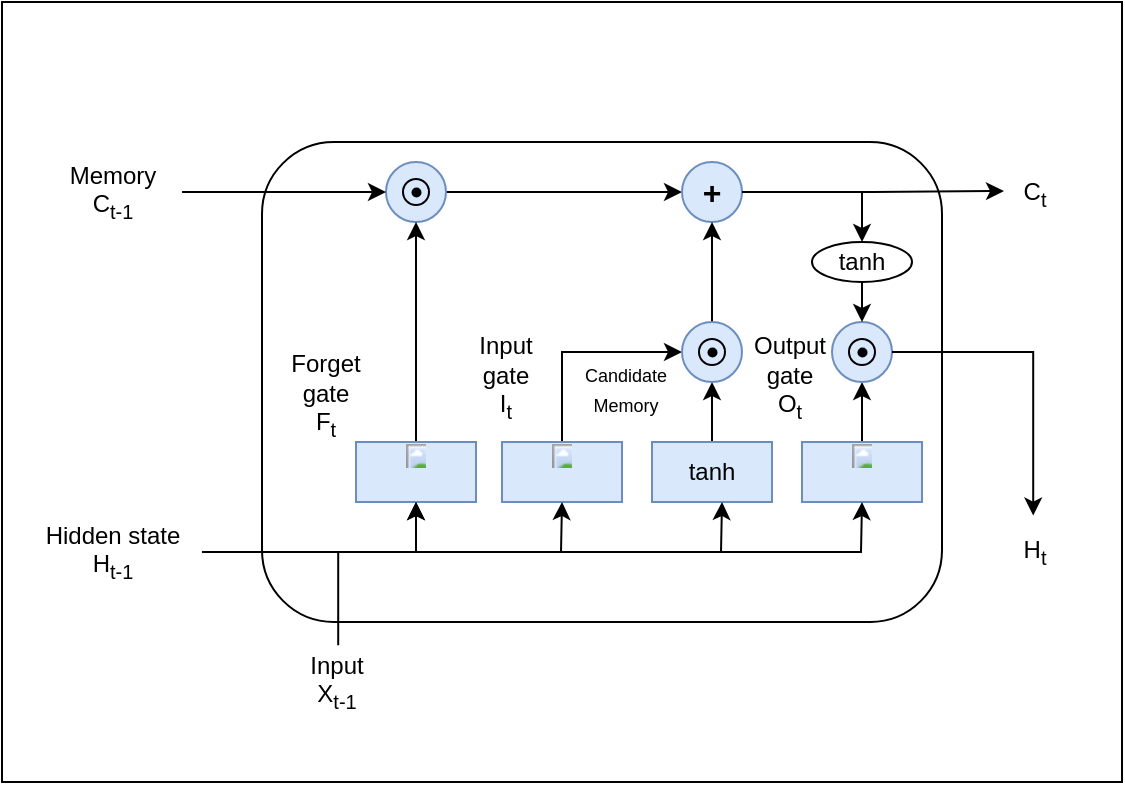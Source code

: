 <mxfile version="22.1.7" type="google">
  <diagram name="Page-1" id="21kfyhoEaBZoShSMe2v0">
    <mxGraphModel grid="1" page="1" gridSize="10" guides="1" tooltips="1" connect="1" arrows="1" fold="1" pageScale="1" pageWidth="850" pageHeight="1100" math="0" shadow="0">
      <root>
        <mxCell id="0" />
        <mxCell id="1" parent="0" />
        <mxCell id="N0OJUPgVp3LlAyUghiyL-50" value="" style="rounded=0;whiteSpace=wrap;html=1;" vertex="1" parent="1">
          <mxGeometry x="50" y="160" width="560" height="390" as="geometry" />
        </mxCell>
        <mxCell id="N0OJUPgVp3LlAyUghiyL-2" value="" style="rounded=1;whiteSpace=wrap;html=1;movable=0;resizable=0;rotatable=0;deletable=0;editable=0;locked=1;connectable=0;" vertex="1" parent="1">
          <mxGeometry x="180" y="230" width="340" height="240" as="geometry" />
        </mxCell>
        <mxCell id="N0OJUPgVp3LlAyUghiyL-16" style="edgeStyle=orthogonalEdgeStyle;rounded=0;orthogonalLoop=1;jettySize=auto;html=1;exitX=1;exitY=0.5;exitDx=0;exitDy=0;entryX=0;entryY=0.5;entryDx=0;entryDy=0;movable=0;resizable=0;rotatable=0;deletable=0;editable=0;locked=1;connectable=0;" edge="1" parent="1" source="N0OJUPgVp3LlAyUghiyL-3" target="N0OJUPgVp3LlAyUghiyL-4">
          <mxGeometry relative="1" as="geometry" />
        </mxCell>
        <mxCell id="N0OJUPgVp3LlAyUghiyL-3" value="" style="ellipse;whiteSpace=wrap;html=1;aspect=fixed;fillColor=#dae8fc;strokeColor=#6c8ebf;movable=0;resizable=0;rotatable=0;deletable=0;editable=0;locked=1;connectable=0;" vertex="1" parent="1">
          <mxGeometry x="242" y="240" width="30" height="30" as="geometry" />
        </mxCell>
        <mxCell id="N0OJUPgVp3LlAyUghiyL-41" style="edgeStyle=orthogonalEdgeStyle;rounded=0;orthogonalLoop=1;jettySize=auto;html=1;exitX=1;exitY=0.5;exitDx=0;exitDy=0;entryX=0.5;entryY=0;entryDx=0;entryDy=0;movable=0;resizable=0;rotatable=0;deletable=0;editable=0;locked=1;connectable=0;" edge="1" parent="1" source="N0OJUPgVp3LlAyUghiyL-4" target="N0OJUPgVp3LlAyUghiyL-36">
          <mxGeometry relative="1" as="geometry" />
        </mxCell>
        <mxCell id="N0OJUPgVp3LlAyUghiyL-4" value="&lt;font style=&quot;font-size: 16px;&quot;&gt;&lt;b&gt;+&lt;/b&gt;&lt;/font&gt;" style="ellipse;whiteSpace=wrap;html=1;aspect=fixed;fillColor=#dae8fc;strokeColor=#6c8ebf;movable=0;resizable=0;rotatable=0;deletable=0;editable=0;locked=1;connectable=0;" vertex="1" parent="1">
          <mxGeometry x="390" y="240" width="30" height="30" as="geometry" />
        </mxCell>
        <mxCell id="N0OJUPgVp3LlAyUghiyL-22" style="edgeStyle=orthogonalEdgeStyle;rounded=0;orthogonalLoop=1;jettySize=auto;html=1;entryX=0.5;entryY=1;entryDx=0;entryDy=0;movable=0;resizable=0;rotatable=0;deletable=0;editable=0;locked=1;connectable=0;" edge="1" parent="1" source="N0OJUPgVp3LlAyUghiyL-7" target="N0OJUPgVp3LlAyUghiyL-3">
          <mxGeometry relative="1" as="geometry" />
        </mxCell>
        <mxCell id="N0OJUPgVp3LlAyUghiyL-7" value="&lt;img style=&quot;border: 0px; vertical-align: -0.338ex; display: inline-block; color: rgb(32, 33, 34); font-family: sans-serif; font-size: 14px; background-color: rgb(248, 249, 250); width: 1.33ex; height: 1.676ex;&quot; alt=&quot;\sigma&quot; aria-hidden=&quot;true&quot; class=&quot;mwe-math-fallback-image-inline mw-invert&quot; src=&quot;https://wikimedia.org/api/rest_v1/media/math/render/svg/59f59b7c3e6fdb1d0365a494b81fb9a696138c36&quot;&gt;" style="rounded=0;whiteSpace=wrap;html=1;fillColor=#dae8fc;strokeColor=#6c8ebf;movable=0;resizable=0;rotatable=0;deletable=0;editable=0;locked=1;connectable=0;" vertex="1" parent="1">
          <mxGeometry x="227" y="380" width="60" height="30" as="geometry" />
        </mxCell>
        <mxCell id="N0OJUPgVp3LlAyUghiyL-38" style="edgeStyle=orthogonalEdgeStyle;rounded=0;orthogonalLoop=1;jettySize=auto;html=1;exitX=0.5;exitY=0;exitDx=0;exitDy=0;entryX=0;entryY=0.5;entryDx=0;entryDy=0;movable=0;resizable=0;rotatable=0;deletable=0;editable=0;locked=1;connectable=0;" edge="1" parent="1" source="N0OJUPgVp3LlAyUghiyL-8" target="N0OJUPgVp3LlAyUghiyL-30">
          <mxGeometry relative="1" as="geometry" />
        </mxCell>
        <mxCell id="N0OJUPgVp3LlAyUghiyL-8" value="&lt;img style=&quot;border: 0px; vertical-align: -0.338ex; display: inline-block; color: rgb(32, 33, 34); font-family: sans-serif; font-size: 14px; background-color: rgb(248, 249, 250); width: 1.33ex; height: 1.676ex;&quot; alt=&quot;\sigma&quot; aria-hidden=&quot;true&quot; class=&quot;mwe-math-fallback-image-inline mw-invert&quot; src=&quot;https://wikimedia.org/api/rest_v1/media/math/render/svg/59f59b7c3e6fdb1d0365a494b81fb9a696138c36&quot;&gt;" style="rounded=0;whiteSpace=wrap;html=1;fillColor=#dae8fc;strokeColor=#6c8ebf;movable=0;resizable=0;rotatable=0;deletable=0;editable=0;locked=1;connectable=0;" vertex="1" parent="1">
          <mxGeometry x="300" y="380" width="60" height="30" as="geometry" />
        </mxCell>
        <mxCell id="N0OJUPgVp3LlAyUghiyL-39" style="edgeStyle=orthogonalEdgeStyle;rounded=0;orthogonalLoop=1;jettySize=auto;html=1;exitX=0.5;exitY=0;exitDx=0;exitDy=0;entryX=0.5;entryY=1;entryDx=0;entryDy=0;movable=0;resizable=0;rotatable=0;deletable=0;editable=0;locked=1;connectable=0;" edge="1" parent="1" source="N0OJUPgVp3LlAyUghiyL-9" target="N0OJUPgVp3LlAyUghiyL-30">
          <mxGeometry relative="1" as="geometry" />
        </mxCell>
        <mxCell id="N0OJUPgVp3LlAyUghiyL-9" value="tanh" style="rounded=0;whiteSpace=wrap;html=1;fillColor=#dae8fc;strokeColor=#6c8ebf;movable=0;resizable=0;rotatable=0;deletable=0;editable=0;locked=1;connectable=0;" vertex="1" parent="1">
          <mxGeometry x="375" y="380" width="60" height="30" as="geometry" />
        </mxCell>
        <mxCell id="N0OJUPgVp3LlAyUghiyL-42" style="edgeStyle=orthogonalEdgeStyle;rounded=0;orthogonalLoop=1;jettySize=auto;html=1;exitX=0.5;exitY=0;exitDx=0;exitDy=0;entryX=0.5;entryY=1;entryDx=0;entryDy=0;movable=0;resizable=0;rotatable=0;deletable=0;editable=0;locked=1;connectable=0;" edge="1" parent="1" source="N0OJUPgVp3LlAyUghiyL-10" target="N0OJUPgVp3LlAyUghiyL-33">
          <mxGeometry relative="1" as="geometry" />
        </mxCell>
        <mxCell id="N0OJUPgVp3LlAyUghiyL-10" value="&lt;img style=&quot;border: 0px; vertical-align: -0.338ex; display: inline-block; color: rgb(32, 33, 34); font-family: sans-serif; font-size: 14px; background-color: rgb(248, 249, 250); width: 1.33ex; height: 1.676ex;&quot; alt=&quot;\sigma&quot; aria-hidden=&quot;true&quot; class=&quot;mwe-math-fallback-image-inline mw-invert&quot; src=&quot;https://wikimedia.org/api/rest_v1/media/math/render/svg/59f59b7c3e6fdb1d0365a494b81fb9a696138c36&quot;&gt;" style="rounded=0;whiteSpace=wrap;html=1;fillColor=#dae8fc;strokeColor=#6c8ebf;movable=0;resizable=0;rotatable=0;deletable=0;editable=0;locked=1;connectable=0;" vertex="1" parent="1">
          <mxGeometry x="450" y="380" width="60" height="30" as="geometry" />
        </mxCell>
        <mxCell id="N0OJUPgVp3LlAyUghiyL-13" style="edgeStyle=orthogonalEdgeStyle;rounded=0;orthogonalLoop=1;jettySize=auto;html=1;entryX=0;entryY=0.5;entryDx=0;entryDy=0;movable=0;resizable=0;rotatable=0;deletable=0;editable=0;locked=1;connectable=0;" edge="1" parent="1" source="N0OJUPgVp3LlAyUghiyL-11" target="N0OJUPgVp3LlAyUghiyL-3">
          <mxGeometry relative="1" as="geometry" />
        </mxCell>
        <mxCell id="N0OJUPgVp3LlAyUghiyL-11" value="Memory&lt;br&gt;C&lt;sub&gt;t-1&lt;/sub&gt;" style="text;html=1;align=center;verticalAlign=middle;resizable=0;points=[];autosize=1;strokeColor=none;fillColor=none;movable=0;rotatable=0;deletable=0;editable=0;locked=1;connectable=0;" vertex="1" parent="1">
          <mxGeometry x="70" y="235" width="70" height="40" as="geometry" />
        </mxCell>
        <mxCell id="N0OJUPgVp3LlAyUghiyL-14" value="" style="ellipse;whiteSpace=wrap;html=1;aspect=fixed;fillColor=#dae8fc;strokeColor=#000000;movable=0;resizable=0;rotatable=0;deletable=0;editable=0;locked=1;connectable=0;" vertex="1" parent="1">
          <mxGeometry x="250.5" y="248.5" width="13" height="13" as="geometry" />
        </mxCell>
        <mxCell id="N0OJUPgVp3LlAyUghiyL-15" value="" style="ellipse;whiteSpace=wrap;html=1;aspect=fixed;strokeWidth=0;fillColor=#000000;strokeColor=#6c8ebf;movable=0;resizable=0;rotatable=0;deletable=0;editable=0;locked=1;connectable=0;" vertex="1" parent="1">
          <mxGeometry x="254.5" y="252.5" width="5" height="5" as="geometry" />
        </mxCell>
        <mxCell id="N0OJUPgVp3LlAyUghiyL-17" value="C&lt;sub&gt;t&lt;/sub&gt;" style="text;html=1;align=center;verticalAlign=middle;resizable=0;points=[];autosize=1;strokeColor=none;fillColor=none;movable=0;rotatable=0;deletable=0;editable=0;locked=1;connectable=0;" vertex="1" parent="1">
          <mxGeometry x="551" y="241" width="30" height="30" as="geometry" />
        </mxCell>
        <mxCell id="N0OJUPgVp3LlAyUghiyL-18" style="edgeStyle=orthogonalEdgeStyle;rounded=0;orthogonalLoop=1;jettySize=auto;html=1;exitX=1;exitY=0.5;exitDx=0;exitDy=0;entryX=0;entryY=0.45;entryDx=0;entryDy=0;entryPerimeter=0;movable=0;resizable=0;rotatable=0;deletable=0;editable=0;locked=1;connectable=0;" edge="1" parent="1" source="N0OJUPgVp3LlAyUghiyL-4" target="N0OJUPgVp3LlAyUghiyL-17">
          <mxGeometry relative="1" as="geometry" />
        </mxCell>
        <mxCell id="N0OJUPgVp3LlAyUghiyL-23" style="edgeStyle=orthogonalEdgeStyle;rounded=0;orthogonalLoop=1;jettySize=auto;html=1;entryX=0.5;entryY=1;entryDx=0;entryDy=0;movable=0;resizable=0;rotatable=0;deletable=0;editable=0;locked=1;connectable=0;" edge="1" parent="1" source="N0OJUPgVp3LlAyUghiyL-19" target="N0OJUPgVp3LlAyUghiyL-7">
          <mxGeometry relative="1" as="geometry">
            <Array as="points">
              <mxPoint x="257" y="435" />
            </Array>
          </mxGeometry>
        </mxCell>
        <mxCell id="N0OJUPgVp3LlAyUghiyL-19" value="Hidden state&lt;br&gt;H&lt;sub&gt;t-1&lt;/sub&gt;" style="text;html=1;align=center;verticalAlign=middle;resizable=0;points=[];autosize=1;strokeColor=none;fillColor=none;movable=0;rotatable=0;deletable=0;editable=0;locked=1;connectable=0;" vertex="1" parent="1">
          <mxGeometry x="60" y="415" width="90" height="40" as="geometry" />
        </mxCell>
        <mxCell id="N0OJUPgVp3LlAyUghiyL-20" value="H&lt;sub&gt;t&lt;/sub&gt;" style="text;html=1;align=center;verticalAlign=middle;resizable=0;points=[];autosize=1;strokeColor=none;fillColor=none;movable=0;rotatable=0;deletable=0;editable=0;locked=1;connectable=0;" vertex="1" parent="1">
          <mxGeometry x="551" y="420" width="30" height="30" as="geometry" />
        </mxCell>
        <mxCell id="N0OJUPgVp3LlAyUghiyL-26" style="edgeStyle=orthogonalEdgeStyle;rounded=0;orthogonalLoop=1;jettySize=auto;html=1;entryX=0.5;entryY=1;entryDx=0;entryDy=0;exitX=0.562;exitY=-0.085;exitDx=0;exitDy=0;exitPerimeter=0;movable=0;resizable=0;rotatable=0;deletable=0;editable=0;locked=1;connectable=0;" edge="1" parent="1" target="N0OJUPgVp3LlAyUghiyL-7">
          <mxGeometry relative="1" as="geometry">
            <mxPoint x="218.1" y="481.6" as="sourcePoint" />
            <mxPoint x="257.5" y="415" as="targetPoint" />
            <Array as="points">
              <mxPoint x="218" y="435" />
              <mxPoint x="257" y="435" />
            </Array>
          </mxGeometry>
        </mxCell>
        <mxCell id="N0OJUPgVp3LlAyUghiyL-21" value="Input&lt;br&gt;X&lt;sub&gt;t-1&lt;/sub&gt;" style="text;html=1;align=center;verticalAlign=middle;resizable=0;points=[];autosize=1;strokeColor=none;fillColor=none;movable=0;rotatable=0;deletable=0;editable=0;locked=1;connectable=0;" vertex="1" parent="1">
          <mxGeometry x="192" y="480" width="50" height="40" as="geometry" />
        </mxCell>
        <mxCell id="N0OJUPgVp3LlAyUghiyL-27" value="" style="endArrow=classic;html=1;rounded=0;entryX=0.5;entryY=1;entryDx=0;entryDy=0;movable=0;resizable=0;rotatable=0;deletable=0;editable=0;locked=1;connectable=0;" edge="1" parent="1" target="N0OJUPgVp3LlAyUghiyL-8">
          <mxGeometry width="50" height="50" relative="1" as="geometry">
            <mxPoint x="250" y="435" as="sourcePoint" />
            <mxPoint x="329.5" y="415" as="targetPoint" />
            <Array as="points">
              <mxPoint x="329.5" y="435" />
            </Array>
          </mxGeometry>
        </mxCell>
        <mxCell id="N0OJUPgVp3LlAyUghiyL-28" value="" style="endArrow=classic;html=1;rounded=0;entryX=0.5;entryY=1;entryDx=0;entryDy=0;movable=0;resizable=0;rotatable=0;deletable=0;editable=0;locked=1;connectable=0;" edge="1" parent="1">
          <mxGeometry width="50" height="50" relative="1" as="geometry">
            <mxPoint x="330" y="435" as="sourcePoint" />
            <mxPoint x="410" y="410" as="targetPoint" />
            <Array as="points">
              <mxPoint x="409.5" y="435" />
            </Array>
          </mxGeometry>
        </mxCell>
        <mxCell id="N0OJUPgVp3LlAyUghiyL-29" value="" style="endArrow=classic;html=1;rounded=0;entryX=0.5;entryY=1;entryDx=0;entryDy=0;movable=0;resizable=0;rotatable=0;deletable=0;editable=0;locked=1;connectable=0;" edge="1" parent="1">
          <mxGeometry width="50" height="50" relative="1" as="geometry">
            <mxPoint x="400" y="435" as="sourcePoint" />
            <mxPoint x="480" y="410" as="targetPoint" />
            <Array as="points">
              <mxPoint x="479.5" y="435" />
            </Array>
          </mxGeometry>
        </mxCell>
        <mxCell id="N0OJUPgVp3LlAyUghiyL-40" style="edgeStyle=orthogonalEdgeStyle;rounded=0;orthogonalLoop=1;jettySize=auto;html=1;exitX=0.5;exitY=0;exitDx=0;exitDy=0;entryX=0.5;entryY=1;entryDx=0;entryDy=0;movable=0;resizable=0;rotatable=0;deletable=0;editable=0;locked=1;connectable=0;" edge="1" parent="1" source="N0OJUPgVp3LlAyUghiyL-30" target="N0OJUPgVp3LlAyUghiyL-4">
          <mxGeometry relative="1" as="geometry" />
        </mxCell>
        <mxCell id="N0OJUPgVp3LlAyUghiyL-30" value="" style="ellipse;whiteSpace=wrap;html=1;aspect=fixed;fillColor=#dae8fc;strokeColor=#6c8ebf;movable=0;resizable=0;rotatable=0;deletable=0;editable=0;locked=1;connectable=0;" vertex="1" parent="1">
          <mxGeometry x="390" y="320" width="30" height="30" as="geometry" />
        </mxCell>
        <mxCell id="N0OJUPgVp3LlAyUghiyL-31" value="" style="ellipse;whiteSpace=wrap;html=1;aspect=fixed;fillColor=#dae8fc;strokeColor=#000000;movable=0;resizable=0;rotatable=0;deletable=0;editable=0;locked=1;connectable=0;" vertex="1" parent="1">
          <mxGeometry x="398.5" y="328.5" width="13" height="13" as="geometry" />
        </mxCell>
        <mxCell id="N0OJUPgVp3LlAyUghiyL-32" value="" style="ellipse;whiteSpace=wrap;html=1;aspect=fixed;strokeWidth=0;fillColor=#000000;strokeColor=#6c8ebf;movable=0;resizable=0;rotatable=0;deletable=0;editable=0;locked=1;connectable=0;" vertex="1" parent="1">
          <mxGeometry x="402.5" y="332.5" width="5" height="5" as="geometry" />
        </mxCell>
        <mxCell id="N0OJUPgVp3LlAyUghiyL-33" value="" style="ellipse;whiteSpace=wrap;html=1;aspect=fixed;fillColor=#dae8fc;strokeColor=#6c8ebf;movable=0;resizable=0;rotatable=0;deletable=0;editable=0;locked=1;connectable=0;" vertex="1" parent="1">
          <mxGeometry x="465" y="320" width="30" height="30" as="geometry" />
        </mxCell>
        <mxCell id="N0OJUPgVp3LlAyUghiyL-34" value="" style="ellipse;whiteSpace=wrap;html=1;aspect=fixed;fillColor=#dae8fc;strokeColor=#000000;movable=0;resizable=0;rotatable=0;deletable=0;editable=0;locked=1;connectable=0;" vertex="1" parent="1">
          <mxGeometry x="473.5" y="328.5" width="13" height="13" as="geometry" />
        </mxCell>
        <mxCell id="N0OJUPgVp3LlAyUghiyL-35" value="" style="ellipse;whiteSpace=wrap;html=1;aspect=fixed;strokeWidth=0;fillColor=#000000;strokeColor=#6c8ebf;movable=0;resizable=0;rotatable=0;deletable=0;editable=0;locked=1;connectable=0;" vertex="1" parent="1">
          <mxGeometry x="477.5" y="332.5" width="5" height="5" as="geometry" />
        </mxCell>
        <mxCell id="N0OJUPgVp3LlAyUghiyL-43" style="edgeStyle=orthogonalEdgeStyle;rounded=0;orthogonalLoop=1;jettySize=auto;html=1;exitX=0.5;exitY=1;exitDx=0;exitDy=0;entryX=0.5;entryY=0;entryDx=0;entryDy=0;movable=0;resizable=0;rotatable=0;deletable=0;editable=0;locked=1;connectable=0;" edge="1" parent="1" source="N0OJUPgVp3LlAyUghiyL-36" target="N0OJUPgVp3LlAyUghiyL-33">
          <mxGeometry relative="1" as="geometry" />
        </mxCell>
        <mxCell id="N0OJUPgVp3LlAyUghiyL-36" value="tanh" style="ellipse;whiteSpace=wrap;html=1;movable=0;resizable=0;rotatable=0;deletable=0;editable=0;locked=1;connectable=0;" vertex="1" parent="1">
          <mxGeometry x="455" y="280" width="50" height="20" as="geometry" />
        </mxCell>
        <mxCell id="N0OJUPgVp3LlAyUghiyL-44" style="edgeStyle=orthogonalEdgeStyle;rounded=0;orthogonalLoop=1;jettySize=auto;html=1;exitX=1;exitY=0.5;exitDx=0;exitDy=0;entryX=0.487;entryY=-0.108;entryDx=0;entryDy=0;entryPerimeter=0;movable=0;resizable=0;rotatable=0;deletable=0;editable=0;locked=1;connectable=0;" edge="1" parent="1" source="N0OJUPgVp3LlAyUghiyL-33" target="N0OJUPgVp3LlAyUghiyL-20">
          <mxGeometry relative="1" as="geometry" />
        </mxCell>
        <mxCell id="N0OJUPgVp3LlAyUghiyL-45" value="Forget gate&lt;br&gt;F&lt;sub&gt;t&lt;/sub&gt;" style="text;html=1;strokeColor=none;fillColor=none;align=center;verticalAlign=middle;whiteSpace=wrap;rounded=0;movable=0;resizable=0;rotatable=0;deletable=0;editable=0;locked=1;connectable=0;" vertex="1" parent="1">
          <mxGeometry x="182" y="341.5" width="60" height="30" as="geometry" />
        </mxCell>
        <mxCell id="N0OJUPgVp3LlAyUghiyL-46" value="Input&lt;br&gt;gate&lt;br&gt;I&lt;sub&gt;t&lt;/sub&gt;" style="text;html=1;strokeColor=none;fillColor=none;align=center;verticalAlign=middle;whiteSpace=wrap;rounded=0;movable=0;resizable=0;rotatable=0;deletable=0;editable=0;locked=1;connectable=0;" vertex="1" parent="1">
          <mxGeometry x="272" y="332.5" width="60" height="30" as="geometry" />
        </mxCell>
        <mxCell id="N0OJUPgVp3LlAyUghiyL-47" value="&lt;font style=&quot;font-size: 9px;&quot;&gt;Candidate&lt;br&gt;Memory&lt;/font&gt;" style="text;html=1;strokeColor=none;fillColor=none;align=center;verticalAlign=middle;whiteSpace=wrap;rounded=0;movable=0;resizable=0;rotatable=0;deletable=0;editable=0;locked=1;connectable=0;" vertex="1" parent="1">
          <mxGeometry x="332" y="337.5" width="60" height="30" as="geometry" />
        </mxCell>
        <mxCell id="N0OJUPgVp3LlAyUghiyL-48" value="Output&lt;br&gt;gate&lt;br&gt;O&lt;sub&gt;t&lt;/sub&gt;" style="text;html=1;strokeColor=none;fillColor=none;align=center;verticalAlign=middle;whiteSpace=wrap;rounded=0;movable=0;resizable=0;rotatable=0;deletable=0;editable=0;locked=1;connectable=0;" vertex="1" parent="1">
          <mxGeometry x="413.5" y="332.5" width="60" height="30" as="geometry" />
        </mxCell>
      </root>
    </mxGraphModel>
  </diagram>
</mxfile>
